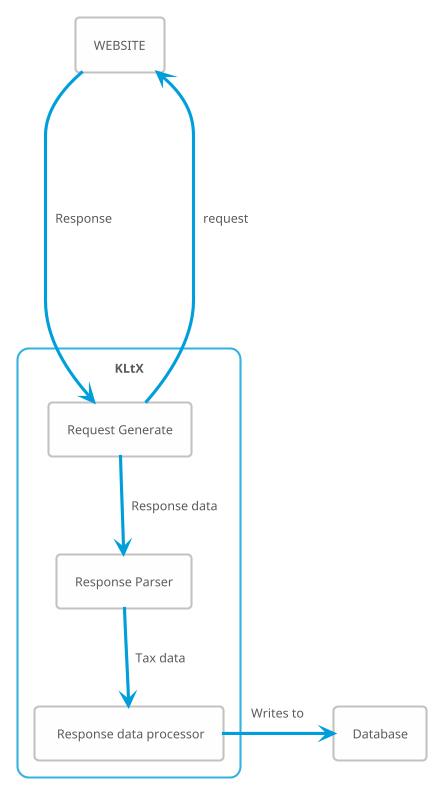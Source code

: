 @startuml
!theme bluegray


rectangle "WEBSITE" as wb{

}

rectangle "KLtX" as sys{

    rectangle "Request Generate" as rg {

    }

    rectangle "Response Parser" as rp

    rg --> rp : "Response data" 

    rectangle " Response data processor" as rdp


    rp --> rdp : "Tax data"

}

rg --> wb : "request"

wb -----> rg : "Response"

    rectangle "Database" as db

    rdp -right--> db : "Writes to "


@enduml